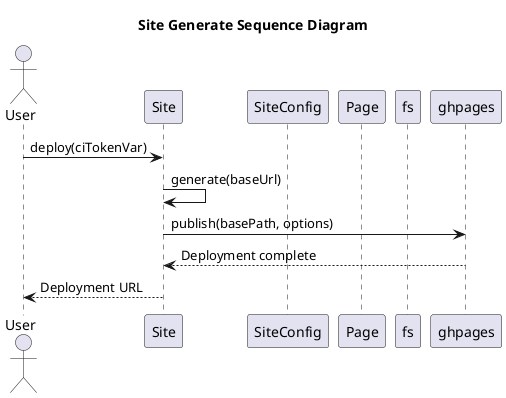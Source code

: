 @startuml
title Site Generate Sequence Diagram

actor User
participant Site
participant SiteConfig
participant Page
participant fs
participant ghpages

User -> Site: deploy(ciTokenVar)
Site -> Site: generate(baseUrl)
Site -> ghpages: publish(basePath, options)
ghpages --> Site: Deployment complete
Site --> User: Deployment URL
@enduml

